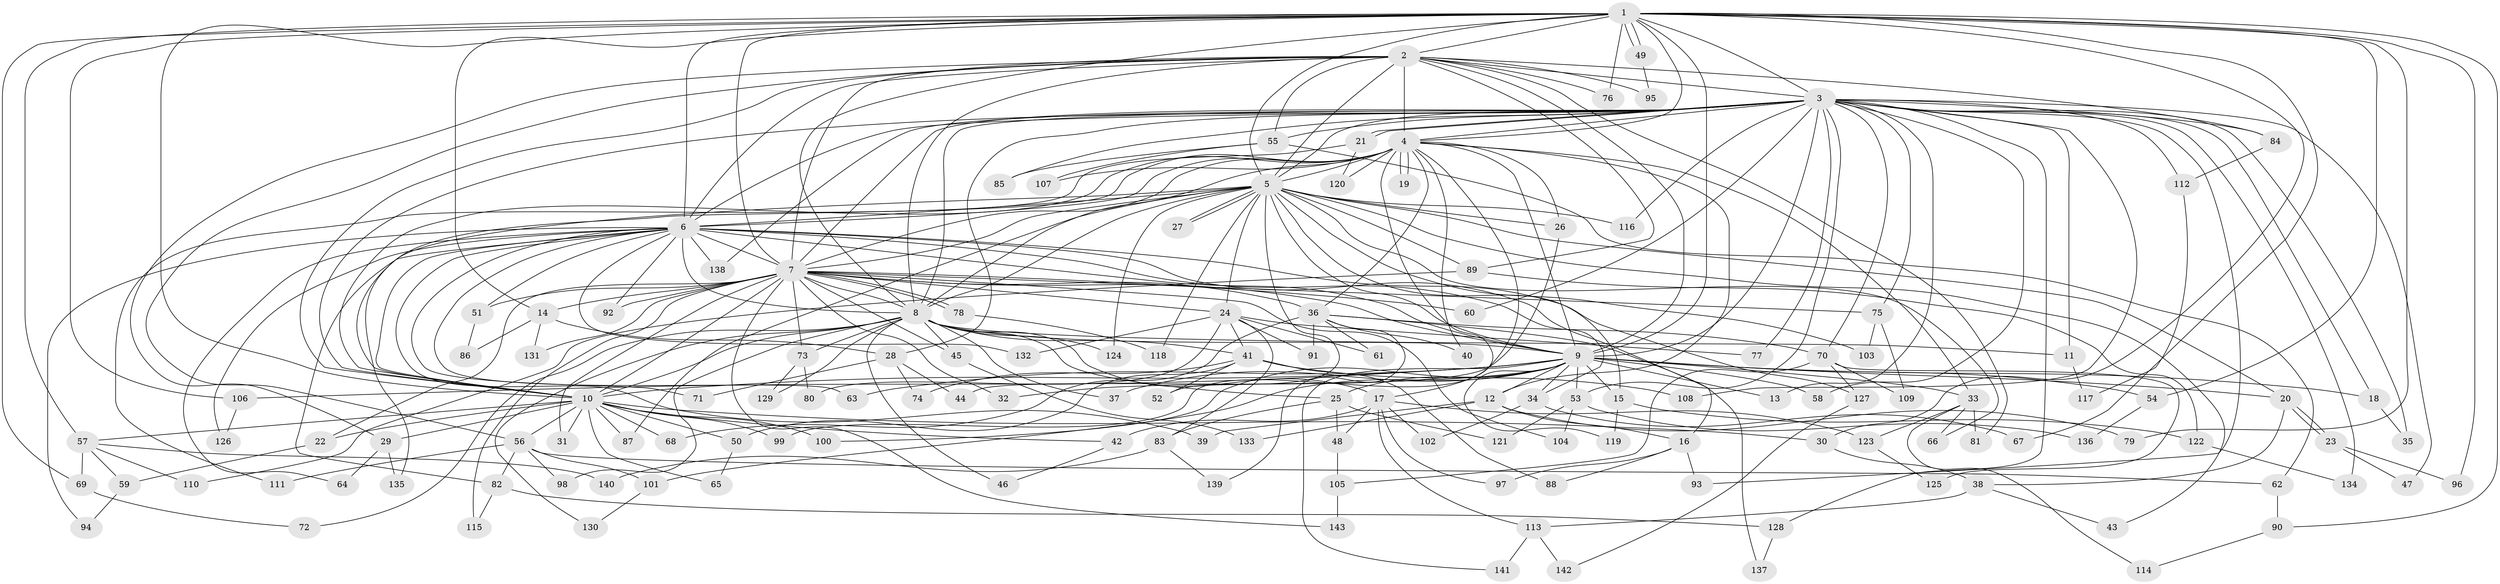 // coarse degree distribution, {21: 0.018518518518518517, 18: 0.009259259259259259, 32: 0.009259259259259259, 22: 0.027777777777777776, 23: 0.009259259259259259, 27: 0.009259259259259259, 24: 0.009259259259259259, 3: 0.1574074074074074, 2: 0.5370370370370371, 5: 0.037037037037037035, 4: 0.09259259259259259, 8: 0.027777777777777776, 7: 0.037037037037037035, 9: 0.009259259259259259, 6: 0.009259259259259259}
// Generated by graph-tools (version 1.1) at 2025/51/02/27/25 19:51:48]
// undirected, 143 vertices, 311 edges
graph export_dot {
graph [start="1"]
  node [color=gray90,style=filled];
  1;
  2;
  3;
  4;
  5;
  6;
  7;
  8;
  9;
  10;
  11;
  12;
  13;
  14;
  15;
  16;
  17;
  18;
  19;
  20;
  21;
  22;
  23;
  24;
  25;
  26;
  27;
  28;
  29;
  30;
  31;
  32;
  33;
  34;
  35;
  36;
  37;
  38;
  39;
  40;
  41;
  42;
  43;
  44;
  45;
  46;
  47;
  48;
  49;
  50;
  51;
  52;
  53;
  54;
  55;
  56;
  57;
  58;
  59;
  60;
  61;
  62;
  63;
  64;
  65;
  66;
  67;
  68;
  69;
  70;
  71;
  72;
  73;
  74;
  75;
  76;
  77;
  78;
  79;
  80;
  81;
  82;
  83;
  84;
  85;
  86;
  87;
  88;
  89;
  90;
  91;
  92;
  93;
  94;
  95;
  96;
  97;
  98;
  99;
  100;
  101;
  102;
  103;
  104;
  105;
  106;
  107;
  108;
  109;
  110;
  111;
  112;
  113;
  114;
  115;
  116;
  117;
  118;
  119;
  120;
  121;
  122;
  123;
  124;
  125;
  126;
  127;
  128;
  129;
  130;
  131;
  132;
  133;
  134;
  135;
  136;
  137;
  138;
  139;
  140;
  141;
  142;
  143;
  1 -- 2;
  1 -- 3;
  1 -- 4;
  1 -- 5;
  1 -- 6;
  1 -- 7;
  1 -- 8;
  1 -- 9;
  1 -- 10;
  1 -- 14;
  1 -- 30;
  1 -- 49;
  1 -- 49;
  1 -- 54;
  1 -- 57;
  1 -- 67;
  1 -- 69;
  1 -- 76;
  1 -- 79;
  1 -- 90;
  1 -- 96;
  1 -- 106;
  2 -- 3;
  2 -- 4;
  2 -- 5;
  2 -- 6;
  2 -- 7;
  2 -- 8;
  2 -- 9;
  2 -- 10;
  2 -- 29;
  2 -- 55;
  2 -- 56;
  2 -- 76;
  2 -- 81;
  2 -- 84;
  2 -- 89;
  2 -- 95;
  3 -- 4;
  3 -- 5;
  3 -- 6;
  3 -- 7;
  3 -- 8;
  3 -- 9;
  3 -- 10;
  3 -- 11;
  3 -- 13;
  3 -- 18;
  3 -- 21;
  3 -- 21;
  3 -- 28;
  3 -- 35;
  3 -- 47;
  3 -- 53;
  3 -- 55;
  3 -- 58;
  3 -- 60;
  3 -- 70;
  3 -- 75;
  3 -- 77;
  3 -- 84;
  3 -- 85;
  3 -- 93;
  3 -- 108;
  3 -- 112;
  3 -- 116;
  3 -- 128;
  3 -- 134;
  3 -- 138;
  4 -- 5;
  4 -- 6;
  4 -- 7;
  4 -- 8;
  4 -- 9;
  4 -- 10;
  4 -- 12;
  4 -- 17;
  4 -- 19;
  4 -- 19;
  4 -- 26;
  4 -- 33;
  4 -- 36;
  4 -- 40;
  4 -- 99;
  4 -- 107;
  4 -- 120;
  4 -- 135;
  5 -- 6;
  5 -- 7;
  5 -- 8;
  5 -- 9;
  5 -- 10;
  5 -- 15;
  5 -- 20;
  5 -- 24;
  5 -- 26;
  5 -- 27;
  5 -- 27;
  5 -- 43;
  5 -- 52;
  5 -- 66;
  5 -- 87;
  5 -- 89;
  5 -- 103;
  5 -- 116;
  5 -- 118;
  5 -- 124;
  6 -- 7;
  6 -- 8;
  6 -- 9;
  6 -- 10;
  6 -- 16;
  6 -- 34;
  6 -- 39;
  6 -- 51;
  6 -- 63;
  6 -- 64;
  6 -- 71;
  6 -- 82;
  6 -- 92;
  6 -- 94;
  6 -- 126;
  6 -- 127;
  6 -- 132;
  6 -- 138;
  7 -- 8;
  7 -- 9;
  7 -- 10;
  7 -- 14;
  7 -- 22;
  7 -- 24;
  7 -- 31;
  7 -- 32;
  7 -- 36;
  7 -- 45;
  7 -- 51;
  7 -- 60;
  7 -- 73;
  7 -- 75;
  7 -- 78;
  7 -- 78;
  7 -- 92;
  7 -- 104;
  7 -- 115;
  7 -- 131;
  7 -- 143;
  8 -- 9;
  8 -- 10;
  8 -- 11;
  8 -- 17;
  8 -- 25;
  8 -- 37;
  8 -- 41;
  8 -- 45;
  8 -- 46;
  8 -- 72;
  8 -- 73;
  8 -- 98;
  8 -- 124;
  8 -- 129;
  8 -- 130;
  9 -- 10;
  9 -- 12;
  9 -- 13;
  9 -- 15;
  9 -- 18;
  9 -- 20;
  9 -- 25;
  9 -- 32;
  9 -- 33;
  9 -- 34;
  9 -- 37;
  9 -- 53;
  9 -- 54;
  9 -- 58;
  9 -- 63;
  9 -- 100;
  9 -- 101;
  9 -- 106;
  9 -- 119;
  9 -- 141;
  10 -- 22;
  10 -- 29;
  10 -- 30;
  10 -- 31;
  10 -- 42;
  10 -- 50;
  10 -- 56;
  10 -- 57;
  10 -- 65;
  10 -- 68;
  10 -- 87;
  10 -- 99;
  10 -- 100;
  11 -- 117;
  12 -- 16;
  12 -- 39;
  12 -- 79;
  12 -- 133;
  14 -- 28;
  14 -- 86;
  14 -- 131;
  15 -- 119;
  15 -- 122;
  16 -- 88;
  16 -- 93;
  16 -- 97;
  17 -- 42;
  17 -- 48;
  17 -- 97;
  17 -- 102;
  17 -- 113;
  17 -- 123;
  18 -- 35;
  20 -- 23;
  20 -- 23;
  20 -- 38;
  21 -- 111;
  21 -- 120;
  22 -- 59;
  23 -- 47;
  23 -- 96;
  24 -- 41;
  24 -- 61;
  24 -- 77;
  24 -- 80;
  24 -- 83;
  24 -- 91;
  24 -- 132;
  25 -- 48;
  25 -- 83;
  25 -- 121;
  26 -- 44;
  28 -- 44;
  28 -- 71;
  28 -- 74;
  29 -- 64;
  29 -- 135;
  30 -- 38;
  33 -- 66;
  33 -- 81;
  33 -- 114;
  33 -- 123;
  34 -- 67;
  34 -- 102;
  36 -- 40;
  36 -- 61;
  36 -- 68;
  36 -- 70;
  36 -- 91;
  36 -- 137;
  36 -- 139;
  38 -- 43;
  38 -- 113;
  41 -- 50;
  41 -- 52;
  41 -- 74;
  41 -- 88;
  41 -- 108;
  42 -- 46;
  45 -- 133;
  48 -- 105;
  49 -- 95;
  50 -- 65;
  51 -- 86;
  53 -- 104;
  53 -- 121;
  53 -- 136;
  54 -- 136;
  55 -- 62;
  55 -- 85;
  55 -- 107;
  56 -- 62;
  56 -- 82;
  56 -- 98;
  56 -- 101;
  56 -- 111;
  57 -- 59;
  57 -- 69;
  57 -- 110;
  57 -- 140;
  59 -- 94;
  62 -- 90;
  69 -- 72;
  70 -- 105;
  70 -- 109;
  70 -- 125;
  70 -- 127;
  73 -- 80;
  73 -- 129;
  75 -- 103;
  75 -- 109;
  78 -- 118;
  82 -- 115;
  82 -- 128;
  83 -- 139;
  83 -- 140;
  84 -- 112;
  89 -- 110;
  89 -- 122;
  90 -- 114;
  101 -- 130;
  105 -- 143;
  106 -- 126;
  112 -- 117;
  113 -- 141;
  113 -- 142;
  122 -- 134;
  123 -- 125;
  127 -- 142;
  128 -- 137;
}
